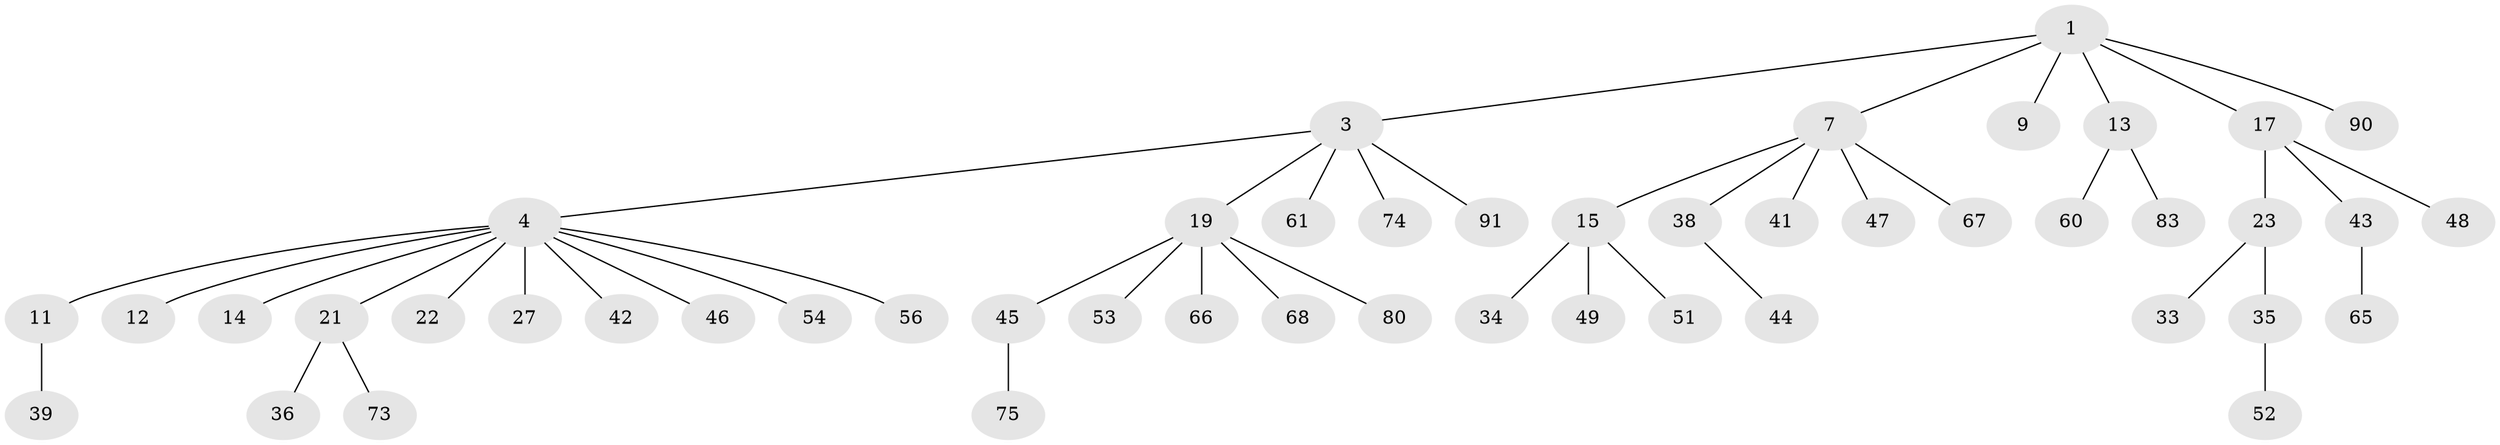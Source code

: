 // original degree distribution, {3: 0.18181818181818182, 4: 0.050505050505050504, 6: 0.020202020202020204, 2: 0.24242424242424243, 5: 0.030303030303030304, 1: 0.47474747474747475}
// Generated by graph-tools (version 1.1) at 2025/19/03/04/25 18:19:07]
// undirected, 49 vertices, 48 edges
graph export_dot {
graph [start="1"]
  node [color=gray90,style=filled];
  1 [super="+2+6"];
  3 [super="+5"];
  4 [super="+25+8"];
  7 [super="+30+16"];
  9 [super="+72+64"];
  11;
  12;
  13 [super="+37"];
  14 [super="+76"];
  15 [super="+18"];
  17 [super="+20"];
  19 [super="+28+32"];
  21 [super="+58+26"];
  22 [super="+96+78"];
  23 [super="+29"];
  27;
  33 [super="+70"];
  34 [super="+77"];
  35;
  36 [super="+59"];
  38 [super="+94+50"];
  39 [super="+62"];
  41;
  42 [super="+93"];
  43;
  44;
  45;
  46;
  47;
  48 [super="+71"];
  49;
  51;
  52 [super="+87"];
  53 [super="+55"];
  54 [super="+85+63"];
  56 [super="+57"];
  60;
  61 [super="+84"];
  65;
  66;
  67;
  68;
  73;
  74 [super="+79+92"];
  75;
  80;
  83;
  90;
  91;
  1 -- 3;
  1 -- 90;
  1 -- 13;
  1 -- 7;
  1 -- 9;
  1 -- 17;
  3 -- 4;
  3 -- 19;
  3 -- 74;
  3 -- 91;
  3 -- 61;
  4 -- 42;
  4 -- 54;
  4 -- 11;
  4 -- 12;
  4 -- 46;
  4 -- 14;
  4 -- 21;
  4 -- 22;
  4 -- 56;
  4 -- 27;
  7 -- 15;
  7 -- 38;
  7 -- 67;
  7 -- 47;
  7 -- 41;
  11 -- 39;
  13 -- 83;
  13 -- 60;
  15 -- 34;
  15 -- 49;
  15 -- 51;
  17 -- 48;
  17 -- 43;
  17 -- 23;
  19 -- 66;
  19 -- 68;
  19 -- 53;
  19 -- 45;
  19 -- 80;
  21 -- 73;
  21 -- 36;
  23 -- 33;
  23 -- 35;
  35 -- 52;
  38 -- 44;
  43 -- 65;
  45 -- 75;
}
